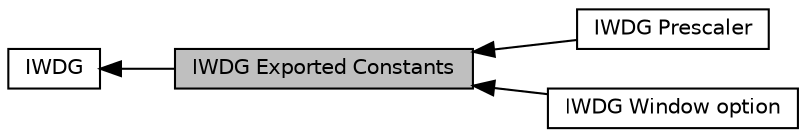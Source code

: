 digraph "IWDG Exported Constants"
{
  edge [fontname="Helvetica",fontsize="10",labelfontname="Helvetica",labelfontsize="10"];
  node [fontname="Helvetica",fontsize="10",shape=record];
  rankdir=LR;
  Node1 [label="IWDG",height=0.2,width=0.4,color="black", fillcolor="white", style="filled",URL="$group___i_w_d_g.html"];
  Node2 [label="IWDG Prescaler",height=0.2,width=0.4,color="black", fillcolor="white", style="filled",URL="$group___i_w_d_g___prescaler.html"];
  Node0 [label="IWDG Exported Constants",height=0.2,width=0.4,color="black", fillcolor="grey75", style="filled", fontcolor="black"];
  Node3 [label="IWDG Window option",height=0.2,width=0.4,color="black", fillcolor="white", style="filled",URL="$group___i_w_d_g___window__option.html"];
  Node1->Node0 [shape=plaintext, dir="back", style="solid"];
  Node0->Node2 [shape=plaintext, dir="back", style="solid"];
  Node0->Node3 [shape=plaintext, dir="back", style="solid"];
}
